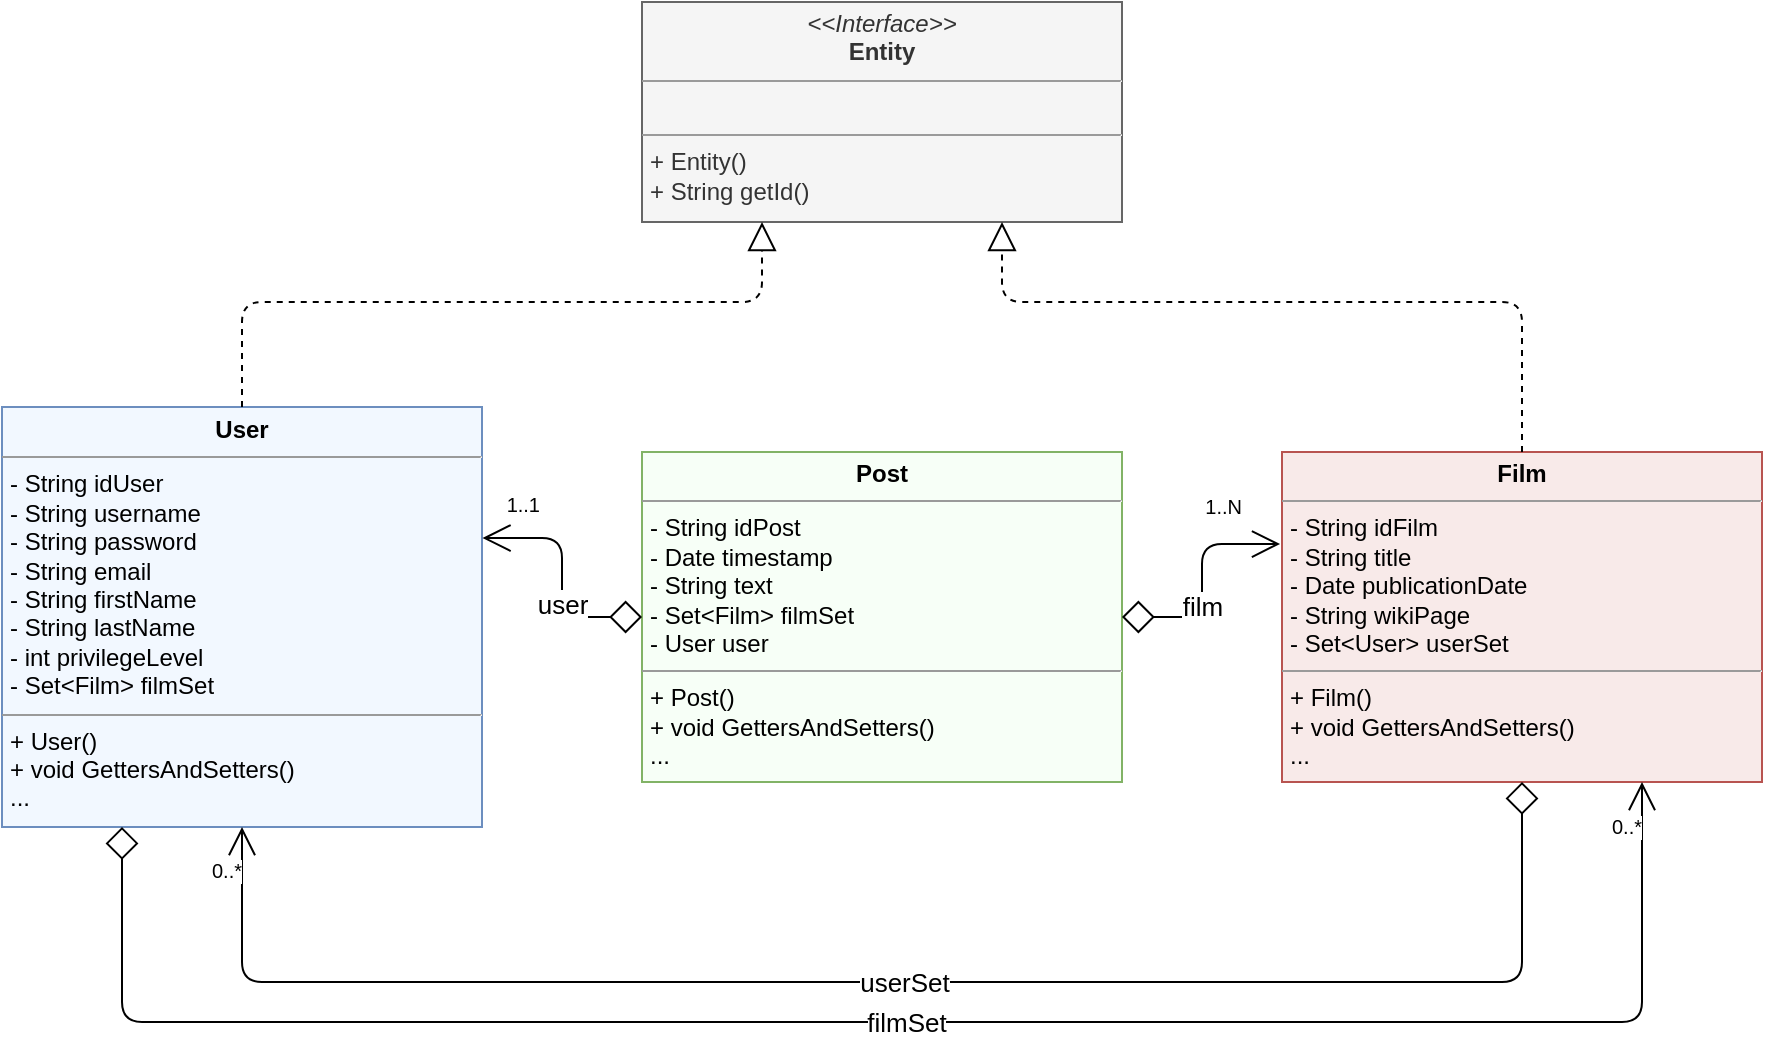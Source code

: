 <mxfile version="12.7.9" type="device"><diagram id="BbvuW23b8s510joW4BoM" name="Pagina-1"><mxGraphModel dx="1113" dy="740" grid="1" gridSize="10" guides="1" tooltips="1" connect="1" arrows="1" fold="1" page="1" pageScale="1" pageWidth="827" pageHeight="1169" math="0" shadow="0"><root><mxCell id="0"/><mxCell id="1" parent="0"/><mxCell id="Ex82DiYXbZGQmGIbP5gN-15" value="&lt;p style=&quot;margin: 0px ; margin-top: 4px ; text-align: center&quot;&gt;&lt;b&gt;User&lt;/b&gt;&lt;/p&gt;&lt;hr size=&quot;1&quot;&gt;&lt;p style=&quot;margin: 0px ; margin-left: 4px&quot;&gt;- String idUser&lt;br&gt;- String username&lt;/p&gt;&lt;p style=&quot;margin: 0px ; margin-left: 4px&quot;&gt;- String password&lt;br&gt;&lt;/p&gt;&lt;p style=&quot;margin: 0px ; margin-left: 4px&quot;&gt;-&amp;nbsp;String email&lt;/p&gt;&lt;p style=&quot;margin: 0px ; margin-left: 4px&quot;&gt;-&amp;nbsp;String firstName&lt;/p&gt;&lt;p style=&quot;margin: 0px ; margin-left: 4px&quot;&gt;- String lastName&lt;/p&gt;&lt;p style=&quot;margin: 0px ; margin-left: 4px&quot;&gt;-&amp;nbsp;int privilegeLevel&lt;/p&gt;&lt;p style=&quot;margin: 0px ; margin-left: 4px&quot;&gt;-&amp;nbsp;Set&amp;lt;Film&amp;gt; filmSet&lt;/p&gt;&lt;hr size=&quot;1&quot;&gt;&lt;p style=&quot;margin: 0px ; margin-left: 4px&quot;&gt;+ User()&lt;/p&gt;&lt;p style=&quot;margin: 0px ; margin-left: 4px&quot;&gt;+&amp;nbsp;void GettersAndSetters()&lt;/p&gt;&lt;p style=&quot;margin: 0px ; margin-left: 4px&quot;&gt;...&lt;/p&gt;" style="verticalAlign=top;align=left;overflow=fill;fontSize=12;fontFamily=Helvetica;html=1;fillColor=#F2F8FF;strokeColor=#6c8ebf;" parent="1" vertex="1"><mxGeometry x="80" y="732.5" width="240" height="210" as="geometry"/></mxCell><mxCell id="Ex82DiYXbZGQmGIbP5gN-16" value="&lt;p style=&quot;margin: 0px ; margin-top: 4px ; text-align: center&quot;&gt;&lt;b&gt;Post&lt;/b&gt;&lt;/p&gt;&lt;hr size=&quot;1&quot;&gt;&lt;p style=&quot;margin: 0px ; margin-left: 4px&quot;&gt;- String idPost&lt;br&gt;- Date timestamp&lt;/p&gt;&lt;p style=&quot;margin: 0px ; margin-left: 4px&quot;&gt;- String text&lt;/p&gt;&lt;p style=&quot;margin: 0px ; margin-left: 4px&quot;&gt;- Set&amp;lt;Film&amp;gt; filmSet&lt;br&gt;&lt;/p&gt;&lt;p style=&quot;margin: 0px ; margin-left: 4px&quot;&gt;- User user&lt;/p&gt;&lt;hr size=&quot;1&quot;&gt;&lt;p style=&quot;margin: 0px ; margin-left: 4px&quot;&gt;+ Post()&lt;/p&gt;&lt;p style=&quot;margin: 0px ; margin-left: 4px&quot;&gt;+&amp;nbsp;void GettersAndSetters()&lt;/p&gt;&lt;p style=&quot;margin: 0px ; margin-left: 4px&quot;&gt;...&lt;/p&gt;" style="verticalAlign=top;align=left;overflow=fill;fontSize=12;fontFamily=Helvetica;html=1;fillColor=#F7FFF7;strokeColor=#82b366;" parent="1" vertex="1"><mxGeometry x="400" y="755" width="240" height="165" as="geometry"/></mxCell><mxCell id="Ex82DiYXbZGQmGIbP5gN-18" value="&lt;p style=&quot;margin: 0px ; margin-top: 4px ; text-align: center&quot;&gt;&lt;i&gt;&amp;lt;&amp;lt;Interface&amp;gt;&amp;gt;&lt;/i&gt;&lt;br&gt;&lt;b&gt;Entity&lt;/b&gt;&lt;/p&gt;&lt;hr size=&quot;1&quot;&gt;&lt;p style=&quot;margin: 0px ; margin-left: 4px&quot;&gt;&lt;br&gt;&lt;/p&gt;&lt;hr size=&quot;1&quot;&gt;&lt;p style=&quot;margin: 0px ; margin-left: 4px&quot;&gt;+ Entity()&lt;/p&gt;&lt;p style=&quot;margin: 0px ; margin-left: 4px&quot;&gt;+&amp;nbsp;String getId()&lt;/p&gt;" style="verticalAlign=top;align=left;overflow=fill;fontSize=12;fontFamily=Helvetica;html=1;fillColor=#f5f5f5;strokeColor=#666666;fontColor=#333333;" parent="1" vertex="1"><mxGeometry x="400" y="530" width="240" height="110" as="geometry"/></mxCell><mxCell id="Ex82DiYXbZGQmGIbP5gN-21" value="&lt;p style=&quot;margin: 0px ; margin-top: 4px ; text-align: center&quot;&gt;&lt;b&gt;Film&lt;/b&gt;&lt;/p&gt;&lt;hr size=&quot;1&quot;&gt;&lt;p style=&quot;margin: 0px ; margin-left: 4px&quot;&gt;- String idFilm&lt;br&gt;- String title&lt;/p&gt;&lt;p style=&quot;margin: 0px ; margin-left: 4px&quot;&gt;- Date publicationDate&lt;/p&gt;&lt;p style=&quot;margin: 0px ; margin-left: 4px&quot;&gt;-&amp;nbsp;String wikiPage&lt;/p&gt;&lt;p style=&quot;margin: 0px ; margin-left: 4px&quot;&gt;-&amp;nbsp;Set&amp;lt;User&amp;gt; userSet&lt;/p&gt;&lt;hr size=&quot;1&quot;&gt;&lt;p style=&quot;margin: 0px ; margin-left: 4px&quot;&gt;+ Film()&lt;/p&gt;&lt;p style=&quot;margin: 0px ; margin-left: 4px&quot;&gt;+&amp;nbsp;void GettersAndSetters()&lt;/p&gt;&lt;p style=&quot;margin: 0px ; margin-left: 4px&quot;&gt;...&lt;/p&gt;" style="verticalAlign=top;align=left;overflow=fill;fontSize=12;fontFamily=Helvetica;html=1;fillColor=#F8EAE9;strokeColor=#b85450;gradientColor=none;gradientDirection=west;" parent="1" vertex="1"><mxGeometry x="720" y="755" width="240" height="165" as="geometry"/></mxCell><mxCell id="Ex82DiYXbZGQmGIbP5gN-26" value="" style="endArrow=block;dashed=1;endFill=0;endSize=12;html=1;fontSize=13;exitX=0.5;exitY=0;exitDx=0;exitDy=0;entryX=0.75;entryY=1;entryDx=0;entryDy=0;" parent="1" source="Ex82DiYXbZGQmGIbP5gN-21" target="Ex82DiYXbZGQmGIbP5gN-18" edge="1"><mxGeometry width="160" relative="1" as="geometry"><mxPoint x="530" y="620" as="sourcePoint"/><mxPoint x="530" y="540" as="targetPoint"/><Array as="points"><mxPoint x="840" y="680"/><mxPoint x="580" y="680"/></Array></mxGeometry></mxCell><mxCell id="Ex82DiYXbZGQmGIbP5gN-28" value="" style="endArrow=block;dashed=1;endFill=0;endSize=12;html=1;fontSize=13;exitX=0.5;exitY=0;exitDx=0;exitDy=0;entryX=0.25;entryY=1;entryDx=0;entryDy=0;" parent="1" source="Ex82DiYXbZGQmGIbP5gN-15" target="Ex82DiYXbZGQmGIbP5gN-18" edge="1"><mxGeometry width="160" relative="1" as="geometry"><mxPoint x="850" y="700" as="sourcePoint"/><mxPoint x="590" y="540" as="targetPoint"/><Array as="points"><mxPoint x="200" y="680"/><mxPoint x="460" y="680"/></Array></mxGeometry></mxCell><mxCell id="Ex82DiYXbZGQmGIbP5gN-35" value="userSet" style="endArrow=open;html=1;endSize=12;startArrow=diamond;startSize=14;startFill=0;edgeStyle=orthogonalEdgeStyle;fontSize=13;exitX=0.5;exitY=1;exitDx=0;exitDy=0;entryX=0.5;entryY=1;entryDx=0;entryDy=0;" parent="1" source="Ex82DiYXbZGQmGIbP5gN-21" target="Ex82DiYXbZGQmGIbP5gN-15" edge="1"><mxGeometry relative="1" as="geometry"><mxPoint x="790.333" y="1020" as="sourcePoint"/><mxPoint x="590.333" y="1065" as="targetPoint"/><Array as="points"><mxPoint x="840" y="1020"/><mxPoint x="200" y="1020"/></Array></mxGeometry></mxCell><mxCell id="Ex82DiYXbZGQmGIbP5gN-36" value="" style="resizable=0;html=1;align=left;verticalAlign=top;labelBackgroundColor=#ffffff;fontSize=10;" parent="Ex82DiYXbZGQmGIbP5gN-35" connectable="0" vertex="1"><mxGeometry x="-1" relative="1" as="geometry"/></mxCell><mxCell id="Ex82DiYXbZGQmGIbP5gN-37" value="0..*" style="resizable=0;html=1;align=right;verticalAlign=top;labelBackgroundColor=#ffffff;fontSize=10;" parent="Ex82DiYXbZGQmGIbP5gN-35" connectable="0" vertex="1"><mxGeometry x="1" relative="1" as="geometry"><mxPoint y="9.5" as="offset"/></mxGeometry></mxCell><mxCell id="Ex82DiYXbZGQmGIbP5gN-38" value="filmSet" style="endArrow=open;html=1;endSize=12;startArrow=diamond;startSize=14;startFill=0;edgeStyle=orthogonalEdgeStyle;fontSize=13;entryX=0.75;entryY=1;entryDx=0;entryDy=0;exitX=0.25;exitY=1;exitDx=0;exitDy=0;" parent="1" source="Ex82DiYXbZGQmGIbP5gN-15" target="Ex82DiYXbZGQmGIbP5gN-21" edge="1"><mxGeometry relative="1" as="geometry"><mxPoint x="870" y="1120" as="sourcePoint"/><mxPoint x="1170" y="1100" as="targetPoint"/><Array as="points"><mxPoint x="140" y="1040"/><mxPoint x="900" y="1040"/></Array></mxGeometry></mxCell><mxCell id="Ex82DiYXbZGQmGIbP5gN-39" value="" style="resizable=0;html=1;align=left;verticalAlign=top;labelBackgroundColor=#ffffff;fontSize=10;" parent="Ex82DiYXbZGQmGIbP5gN-38" connectable="0" vertex="1"><mxGeometry x="-1" relative="1" as="geometry"/></mxCell><mxCell id="Ex82DiYXbZGQmGIbP5gN-40" value="0..*" style="resizable=0;html=1;align=right;verticalAlign=top;labelBackgroundColor=#ffffff;fontSize=10;" parent="Ex82DiYXbZGQmGIbP5gN-38" connectable="0" vertex="1"><mxGeometry x="1" relative="1" as="geometry"><mxPoint y="10" as="offset"/></mxGeometry></mxCell><mxCell id="Ex82DiYXbZGQmGIbP5gN-41" value="user" style="endArrow=open;html=1;endSize=12;startArrow=diamond;startSize=14;startFill=0;edgeStyle=orthogonalEdgeStyle;fontSize=13;entryX=1.001;entryY=0.312;entryDx=0;entryDy=0;exitX=0;exitY=0.5;exitDx=0;exitDy=0;entryPerimeter=0;" parent="1" source="Ex82DiYXbZGQmGIbP5gN-16" target="Ex82DiYXbZGQmGIbP5gN-15" edge="1"><mxGeometry x="-0.209" relative="1" as="geometry"><mxPoint x="380" y="705" as="sourcePoint"/><mxPoint x="470" y="1066" as="targetPoint"/><mxPoint as="offset"/></mxGeometry></mxCell><mxCell id="Ex82DiYXbZGQmGIbP5gN-42" value="" style="resizable=0;html=1;align=left;verticalAlign=top;labelBackgroundColor=#ffffff;fontSize=10;" parent="Ex82DiYXbZGQmGIbP5gN-41" connectable="0" vertex="1"><mxGeometry x="-1" relative="1" as="geometry"/></mxCell><mxCell id="Ex82DiYXbZGQmGIbP5gN-43" value="1..1" style="resizable=0;html=1;align=right;verticalAlign=top;labelBackgroundColor=#ffffff;fontSize=10;" parent="Ex82DiYXbZGQmGIbP5gN-41" connectable="0" vertex="1"><mxGeometry x="1" relative="1" as="geometry"><mxPoint x="29.42" y="-29.5" as="offset"/></mxGeometry></mxCell><mxCell id="Ex82DiYXbZGQmGIbP5gN-45" value="film" style="endArrow=open;html=1;endSize=12;startArrow=diamond;startSize=14;startFill=0;edgeStyle=orthogonalEdgeStyle;fontSize=13;entryX=-0.004;entryY=0.279;entryDx=0;entryDy=0;entryPerimeter=0;" parent="1" source="Ex82DiYXbZGQmGIbP5gN-16" target="Ex82DiYXbZGQmGIbP5gN-21" edge="1"><mxGeometry x="-0.209" relative="1" as="geometry"><mxPoint x="640" y="800" as="sourcePoint"/><mxPoint x="710" y="670" as="targetPoint"/><mxPoint as="offset"/></mxGeometry></mxCell><mxCell id="Ex82DiYXbZGQmGIbP5gN-46" value="" style="resizable=0;html=1;align=left;verticalAlign=top;labelBackgroundColor=#ffffff;fontSize=10;" parent="Ex82DiYXbZGQmGIbP5gN-45" connectable="0" vertex="1"><mxGeometry x="-1" relative="1" as="geometry"/></mxCell><mxCell id="Ex82DiYXbZGQmGIbP5gN-47" value="1..N" style="resizable=0;html=1;align=right;verticalAlign=top;labelBackgroundColor=#ffffff;fontSize=10;direction=south;" parent="Ex82DiYXbZGQmGIbP5gN-45" connectable="0" vertex="1"><mxGeometry x="1" relative="1" as="geometry"><mxPoint x="-18.91" y="-31.03" as="offset"/></mxGeometry></mxCell></root></mxGraphModel></diagram></mxfile>